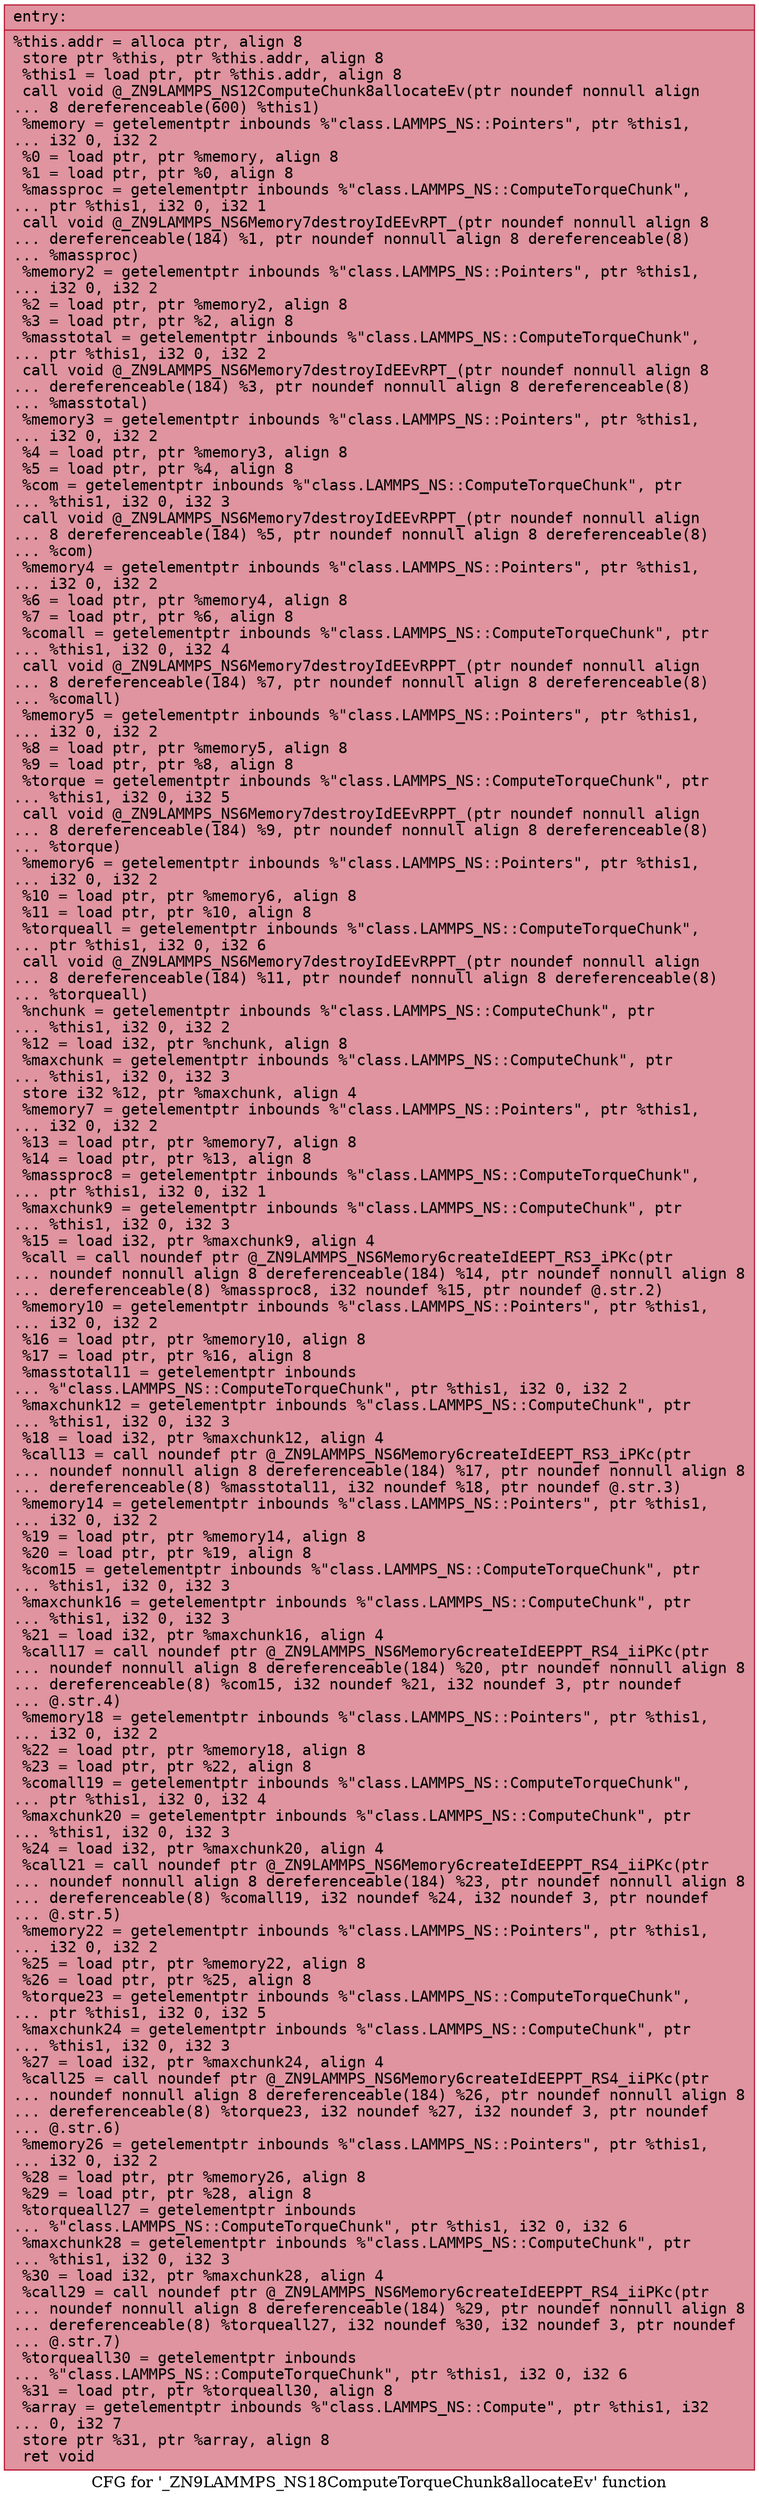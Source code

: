 digraph "CFG for '_ZN9LAMMPS_NS18ComputeTorqueChunk8allocateEv' function" {
	label="CFG for '_ZN9LAMMPS_NS18ComputeTorqueChunk8allocateEv' function";

	Node0x55a30bb54bb0 [shape=record,color="#b70d28ff", style=filled, fillcolor="#b70d2870" fontname="Courier",label="{entry:\l|  %this.addr = alloca ptr, align 8\l  store ptr %this, ptr %this.addr, align 8\l  %this1 = load ptr, ptr %this.addr, align 8\l  call void @_ZN9LAMMPS_NS12ComputeChunk8allocateEv(ptr noundef nonnull align\l... 8 dereferenceable(600) %this1)\l  %memory = getelementptr inbounds %\"class.LAMMPS_NS::Pointers\", ptr %this1,\l... i32 0, i32 2\l  %0 = load ptr, ptr %memory, align 8\l  %1 = load ptr, ptr %0, align 8\l  %massproc = getelementptr inbounds %\"class.LAMMPS_NS::ComputeTorqueChunk\",\l... ptr %this1, i32 0, i32 1\l  call void @_ZN9LAMMPS_NS6Memory7destroyIdEEvRPT_(ptr noundef nonnull align 8\l... dereferenceable(184) %1, ptr noundef nonnull align 8 dereferenceable(8)\l... %massproc)\l  %memory2 = getelementptr inbounds %\"class.LAMMPS_NS::Pointers\", ptr %this1,\l... i32 0, i32 2\l  %2 = load ptr, ptr %memory2, align 8\l  %3 = load ptr, ptr %2, align 8\l  %masstotal = getelementptr inbounds %\"class.LAMMPS_NS::ComputeTorqueChunk\",\l... ptr %this1, i32 0, i32 2\l  call void @_ZN9LAMMPS_NS6Memory7destroyIdEEvRPT_(ptr noundef nonnull align 8\l... dereferenceable(184) %3, ptr noundef nonnull align 8 dereferenceable(8)\l... %masstotal)\l  %memory3 = getelementptr inbounds %\"class.LAMMPS_NS::Pointers\", ptr %this1,\l... i32 0, i32 2\l  %4 = load ptr, ptr %memory3, align 8\l  %5 = load ptr, ptr %4, align 8\l  %com = getelementptr inbounds %\"class.LAMMPS_NS::ComputeTorqueChunk\", ptr\l... %this1, i32 0, i32 3\l  call void @_ZN9LAMMPS_NS6Memory7destroyIdEEvRPPT_(ptr noundef nonnull align\l... 8 dereferenceable(184) %5, ptr noundef nonnull align 8 dereferenceable(8)\l... %com)\l  %memory4 = getelementptr inbounds %\"class.LAMMPS_NS::Pointers\", ptr %this1,\l... i32 0, i32 2\l  %6 = load ptr, ptr %memory4, align 8\l  %7 = load ptr, ptr %6, align 8\l  %comall = getelementptr inbounds %\"class.LAMMPS_NS::ComputeTorqueChunk\", ptr\l... %this1, i32 0, i32 4\l  call void @_ZN9LAMMPS_NS6Memory7destroyIdEEvRPPT_(ptr noundef nonnull align\l... 8 dereferenceable(184) %7, ptr noundef nonnull align 8 dereferenceable(8)\l... %comall)\l  %memory5 = getelementptr inbounds %\"class.LAMMPS_NS::Pointers\", ptr %this1,\l... i32 0, i32 2\l  %8 = load ptr, ptr %memory5, align 8\l  %9 = load ptr, ptr %8, align 8\l  %torque = getelementptr inbounds %\"class.LAMMPS_NS::ComputeTorqueChunk\", ptr\l... %this1, i32 0, i32 5\l  call void @_ZN9LAMMPS_NS6Memory7destroyIdEEvRPPT_(ptr noundef nonnull align\l... 8 dereferenceable(184) %9, ptr noundef nonnull align 8 dereferenceable(8)\l... %torque)\l  %memory6 = getelementptr inbounds %\"class.LAMMPS_NS::Pointers\", ptr %this1,\l... i32 0, i32 2\l  %10 = load ptr, ptr %memory6, align 8\l  %11 = load ptr, ptr %10, align 8\l  %torqueall = getelementptr inbounds %\"class.LAMMPS_NS::ComputeTorqueChunk\",\l... ptr %this1, i32 0, i32 6\l  call void @_ZN9LAMMPS_NS6Memory7destroyIdEEvRPPT_(ptr noundef nonnull align\l... 8 dereferenceable(184) %11, ptr noundef nonnull align 8 dereferenceable(8)\l... %torqueall)\l  %nchunk = getelementptr inbounds %\"class.LAMMPS_NS::ComputeChunk\", ptr\l... %this1, i32 0, i32 2\l  %12 = load i32, ptr %nchunk, align 8\l  %maxchunk = getelementptr inbounds %\"class.LAMMPS_NS::ComputeChunk\", ptr\l... %this1, i32 0, i32 3\l  store i32 %12, ptr %maxchunk, align 4\l  %memory7 = getelementptr inbounds %\"class.LAMMPS_NS::Pointers\", ptr %this1,\l... i32 0, i32 2\l  %13 = load ptr, ptr %memory7, align 8\l  %14 = load ptr, ptr %13, align 8\l  %massproc8 = getelementptr inbounds %\"class.LAMMPS_NS::ComputeTorqueChunk\",\l... ptr %this1, i32 0, i32 1\l  %maxchunk9 = getelementptr inbounds %\"class.LAMMPS_NS::ComputeChunk\", ptr\l... %this1, i32 0, i32 3\l  %15 = load i32, ptr %maxchunk9, align 4\l  %call = call noundef ptr @_ZN9LAMMPS_NS6Memory6createIdEEPT_RS3_iPKc(ptr\l... noundef nonnull align 8 dereferenceable(184) %14, ptr noundef nonnull align 8\l... dereferenceable(8) %massproc8, i32 noundef %15, ptr noundef @.str.2)\l  %memory10 = getelementptr inbounds %\"class.LAMMPS_NS::Pointers\", ptr %this1,\l... i32 0, i32 2\l  %16 = load ptr, ptr %memory10, align 8\l  %17 = load ptr, ptr %16, align 8\l  %masstotal11 = getelementptr inbounds\l... %\"class.LAMMPS_NS::ComputeTorqueChunk\", ptr %this1, i32 0, i32 2\l  %maxchunk12 = getelementptr inbounds %\"class.LAMMPS_NS::ComputeChunk\", ptr\l... %this1, i32 0, i32 3\l  %18 = load i32, ptr %maxchunk12, align 4\l  %call13 = call noundef ptr @_ZN9LAMMPS_NS6Memory6createIdEEPT_RS3_iPKc(ptr\l... noundef nonnull align 8 dereferenceable(184) %17, ptr noundef nonnull align 8\l... dereferenceable(8) %masstotal11, i32 noundef %18, ptr noundef @.str.3)\l  %memory14 = getelementptr inbounds %\"class.LAMMPS_NS::Pointers\", ptr %this1,\l... i32 0, i32 2\l  %19 = load ptr, ptr %memory14, align 8\l  %20 = load ptr, ptr %19, align 8\l  %com15 = getelementptr inbounds %\"class.LAMMPS_NS::ComputeTorqueChunk\", ptr\l... %this1, i32 0, i32 3\l  %maxchunk16 = getelementptr inbounds %\"class.LAMMPS_NS::ComputeChunk\", ptr\l... %this1, i32 0, i32 3\l  %21 = load i32, ptr %maxchunk16, align 4\l  %call17 = call noundef ptr @_ZN9LAMMPS_NS6Memory6createIdEEPPT_RS4_iiPKc(ptr\l... noundef nonnull align 8 dereferenceable(184) %20, ptr noundef nonnull align 8\l... dereferenceable(8) %com15, i32 noundef %21, i32 noundef 3, ptr noundef\l... @.str.4)\l  %memory18 = getelementptr inbounds %\"class.LAMMPS_NS::Pointers\", ptr %this1,\l... i32 0, i32 2\l  %22 = load ptr, ptr %memory18, align 8\l  %23 = load ptr, ptr %22, align 8\l  %comall19 = getelementptr inbounds %\"class.LAMMPS_NS::ComputeTorqueChunk\",\l... ptr %this1, i32 0, i32 4\l  %maxchunk20 = getelementptr inbounds %\"class.LAMMPS_NS::ComputeChunk\", ptr\l... %this1, i32 0, i32 3\l  %24 = load i32, ptr %maxchunk20, align 4\l  %call21 = call noundef ptr @_ZN9LAMMPS_NS6Memory6createIdEEPPT_RS4_iiPKc(ptr\l... noundef nonnull align 8 dereferenceable(184) %23, ptr noundef nonnull align 8\l... dereferenceable(8) %comall19, i32 noundef %24, i32 noundef 3, ptr noundef\l... @.str.5)\l  %memory22 = getelementptr inbounds %\"class.LAMMPS_NS::Pointers\", ptr %this1,\l... i32 0, i32 2\l  %25 = load ptr, ptr %memory22, align 8\l  %26 = load ptr, ptr %25, align 8\l  %torque23 = getelementptr inbounds %\"class.LAMMPS_NS::ComputeTorqueChunk\",\l... ptr %this1, i32 0, i32 5\l  %maxchunk24 = getelementptr inbounds %\"class.LAMMPS_NS::ComputeChunk\", ptr\l... %this1, i32 0, i32 3\l  %27 = load i32, ptr %maxchunk24, align 4\l  %call25 = call noundef ptr @_ZN9LAMMPS_NS6Memory6createIdEEPPT_RS4_iiPKc(ptr\l... noundef nonnull align 8 dereferenceable(184) %26, ptr noundef nonnull align 8\l... dereferenceable(8) %torque23, i32 noundef %27, i32 noundef 3, ptr noundef\l... @.str.6)\l  %memory26 = getelementptr inbounds %\"class.LAMMPS_NS::Pointers\", ptr %this1,\l... i32 0, i32 2\l  %28 = load ptr, ptr %memory26, align 8\l  %29 = load ptr, ptr %28, align 8\l  %torqueall27 = getelementptr inbounds\l... %\"class.LAMMPS_NS::ComputeTorqueChunk\", ptr %this1, i32 0, i32 6\l  %maxchunk28 = getelementptr inbounds %\"class.LAMMPS_NS::ComputeChunk\", ptr\l... %this1, i32 0, i32 3\l  %30 = load i32, ptr %maxchunk28, align 4\l  %call29 = call noundef ptr @_ZN9LAMMPS_NS6Memory6createIdEEPPT_RS4_iiPKc(ptr\l... noundef nonnull align 8 dereferenceable(184) %29, ptr noundef nonnull align 8\l... dereferenceable(8) %torqueall27, i32 noundef %30, i32 noundef 3, ptr noundef\l... @.str.7)\l  %torqueall30 = getelementptr inbounds\l... %\"class.LAMMPS_NS::ComputeTorqueChunk\", ptr %this1, i32 0, i32 6\l  %31 = load ptr, ptr %torqueall30, align 8\l  %array = getelementptr inbounds %\"class.LAMMPS_NS::Compute\", ptr %this1, i32\l... 0, i32 7\l  store ptr %31, ptr %array, align 8\l  ret void\l}"];
}
